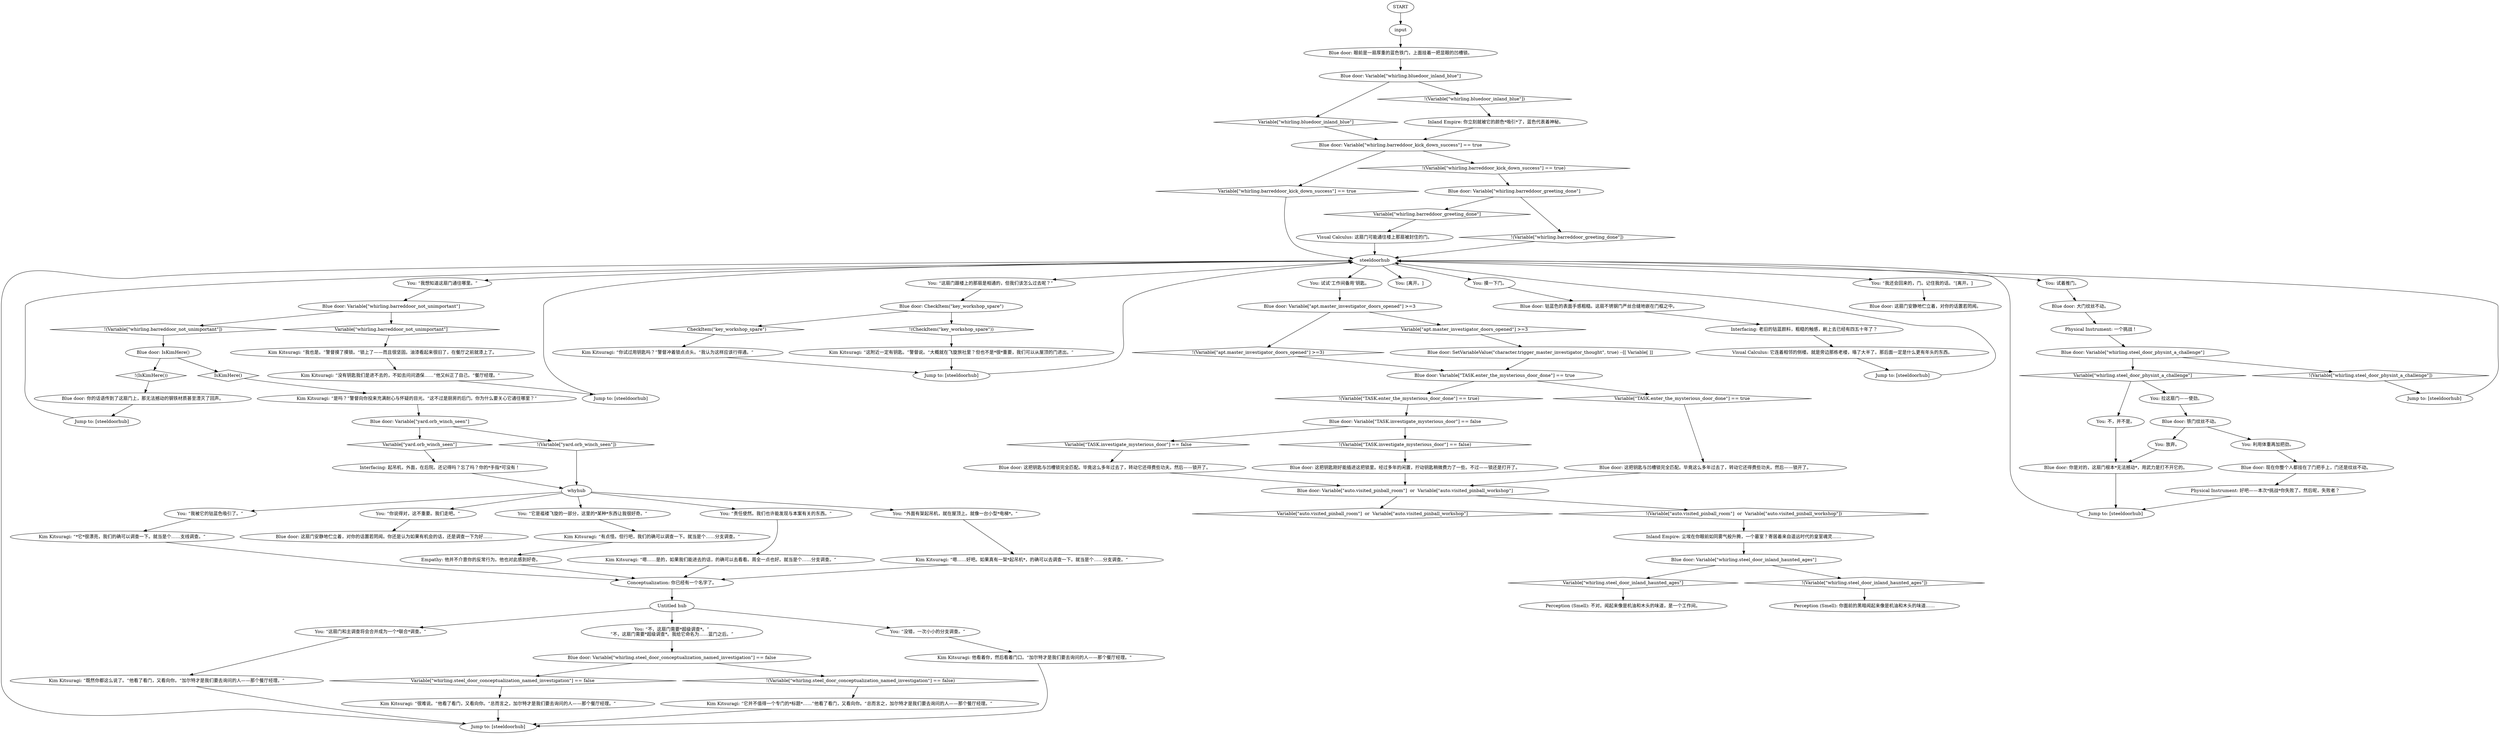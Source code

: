 # WHIRLING F1 / STEEL DOOR
# The steel door in the back of the kitchen. Leads to the storage area with the elevator.
# ==================================================
digraph G {
	  0 [label="START"];
	  1 [label="input"];
	  2 [label="Blue door: Variable[\"whirling.steel_door_inland_haunted_ages\"]"];
	  3 [label="Variable[\"whirling.steel_door_inland_haunted_ages\"]", shape=diamond];
	  4 [label="!(Variable[\"whirling.steel_door_inland_haunted_ages\"])", shape=diamond];
	  5 [label="Kim Kitsuragi: “这附近一定有钥匙。”警督说。“大概就在飞旋旅社里？但也不是*很*重要，我们可以从屋顶的门进出。”"];
	  6 [label="Blue door: 这扇门安静地伫立着，对你的话置若罔闻。你还是认为如果有机会的话，还是调查一下为好……"];
	  8 [label="You: “外面有架起吊机，就在屋顶上。就像一台小型*电梯*。”"];
	  9 [label="Jump to: [steeldoorhub]"];
	  10 [label="Perception (Smell): 不对。闻起来像是机油和木头的味道，是一个工作间。"];
	  11 [label="You: “这扇门跟楼上的那扇是相通的，但我们该怎么过去呢？”"];
	  12 [label="Blue door: Variable[\"whirling.bluedoor_inland_blue\"]"];
	  13 [label="Variable[\"whirling.bluedoor_inland_blue\"]", shape=diamond];
	  14 [label="!(Variable[\"whirling.bluedoor_inland_blue\"])", shape=diamond];
	  15 [label="Blue door: Variable[\"whirling.steel_door_physint_a_challenge\"]"];
	  16 [label="Variable[\"whirling.steel_door_physint_a_challenge\"]", shape=diamond];
	  17 [label="!(Variable[\"whirling.steel_door_physint_a_challenge\"])", shape=diamond];
	  18 [label="Blue door: 铁门纹丝不动。"];
	  19 [label="Kim Kitsuragi: “我也是。”警督摸了摸锁。“锁上了——而且很坚固。油漆看起来很旧了，在餐厅之前就漆上了。"];
	  20 [label="You: 不，并不是。"];
	  21 [label="You: “这扇门和主调查将会合并成为一个*联合*调查。”"];
	  22 [label="Blue door: Variable[\"TASK.enter_the_mysterious_door_done\"] == true"];
	  23 [label="Variable[\"TASK.enter_the_mysterious_door_done\"] == true", shape=diamond];
	  24 [label="!(Variable[\"TASK.enter_the_mysterious_door_done\"] == true)", shape=diamond];
	  25 [label="You: 试试‘工作间备用’钥匙。"];
	  26 [label="Interfacing: 起吊机，外面，在后院。还记得吗？忘了吗？你的*手指*可没有！"];
	  27 [label="Kim Kitsuragi: “它并不值得一个专门的*标题*……”他看了看门，又看向你。“总而言之，加尔特才是我们要去询问的人——那个餐厅经理。”"];
	  28 [label="Jump to: [steeldoorhub]"];
	  29 [label="Blue door: Variable[\"auto.visited_pinball_room\"]  or  Variable[\"auto.visited_pinball_workshop\"]"];
	  30 [label="Variable[\"auto.visited_pinball_room\"]  or  Variable[\"auto.visited_pinball_workshop\"]", shape=diamond];
	  31 [label="!(Variable[\"auto.visited_pinball_room\"]  or  Variable[\"auto.visited_pinball_workshop\"])", shape=diamond];
	  32 [label="Kim Kitsuragi: “很难说。”他看了看门，又看向你。“总而言之，加尔特才是我们要去询问的人——那个餐厅经理。”"];
	  33 [label="Perception (Smell): 你面前的黑暗闻起来像是机油和木头的味道……"];
	  34 [label="Blue door: Variable[\"apt.master_investigator_doors_opened\"] >=3"];
	  35 [label="Variable[\"apt.master_investigator_doors_opened\"] >=3", shape=diamond];
	  36 [label="!(Variable[\"apt.master_investigator_doors_opened\"] >=3)", shape=diamond];
	  37 [label="Empathy: 他并不介意你的反常行为。他也对此感到好奇。"];
	  38 [label="You: “不，这扇门需要*超级调查*。”\n“不，这扇门需要*超级调查*。我给它命名为……蓝门之后。”"];
	  39 [label="Kim Kitsuragi: “嗯……是的，如果我们能进去的话，的确可以去看看。周全一点也好。就当是个……分支调查。”"];
	  40 [label="You: [离开。]"];
	  41 [label="Blue door: 你的话语传到了这扇门上，那无法撼动的钢铁材质甚至湮灭了回声。"];
	  42 [label="Blue door: 这把钥匙刚好能插进这把锁里。经过多年的闲置，拧动钥匙稍微费力了一些。不过——锁还是打开了。"];
	  43 [label="You: 拉这扇门——使劲。"];
	  44 [label="You: 利用体重再加把劲。"];
	  45 [label="Physical Instrument: 一个挑战！"];
	  46 [label="Blue door: Variable[\"whirling.barreddoor_kick_down_success\"] == true"];
	  47 [label="Variable[\"whirling.barreddoor_kick_down_success\"] == true", shape=diamond];
	  48 [label="!(Variable[\"whirling.barreddoor_kick_down_success\"] == true)", shape=diamond];
	  49 [label="Blue door: CheckItem(\"key_workshop_spare\")"];
	  50 [label="CheckItem(\"key_workshop_spare\")", shape=diamond];
	  51 [label="!(CheckItem(\"key_workshop_spare\"))", shape=diamond];
	  52 [label="Blue door: 这把钥匙与凹槽锁完全匹配。毕竟这么多年过去了，转动它还得费些功夫。然后——锁开了。"];
	  53 [label="You: 摸一下门。"];
	  54 [label="Kim Kitsuragi: “是吗？”警督向你投来充满耐心与怀疑的目光。“这不过是厨房的后门。你为什么要关心它通往哪里？”"];
	  55 [label="You: “没错，一次小小的分支调查。”"];
	  56 [label="steeldoorhub"];
	  57 [label="You: “我想知道这扇门通往哪里。”"];
	  58 [label="You: “责任使然。我们也许能发现与本案有关的东西。”"];
	  59 [label="Jump to: [steeldoorhub]"];
	  60 [label="Kim Kitsuragi: “有点怪。但行吧，我们的确可以调查一下。就当是个……分支调查。”"];
	  61 [label="You: “你说得对，这不重要。我们走吧。”"];
	  62 [label="Blue door: 这扇门安静地伫立着，对你的话置若罔闻。"];
	  63 [label="Jump to: [steeldoorhub]"];
	  64 [label="Visual Calculus: 这扇门可能通往楼上那扇被封住的门。"];
	  65 [label="Blue door: 大门纹丝不动。"];
	  66 [label="Jump to: [steeldoorhub]"];
	  67 [label="Blue door: 钴蓝色的表面手感粗糙。这扇不锈钢门严丝合缝地嵌在门框之中。"];
	  68 [label="You: 放弃。"];
	  69 [label="Kim Kitsuragi: 他看着你，然后看着门口。“加尔特才是我们要去询问的人——那个餐厅经理。”"];
	  70 [label="Kim Kitsuragi: “既然你都这么说了。”他看了看门，又看向你。“加尔特才是我们要去询问的人——那个餐厅经理。”"];
	  71 [label="Blue door: 现在你整个人都挂在了门把手上，门还是纹丝不动。"];
	  72 [label="You: “我被它的钴蓝色吸引了。”"];
	  73 [label="Kim Kitsuragi: “嗯……好吧。如果真有一架*起吊机*，的确可以去调查一下。就当是个……分支调查。”"];
	  74 [label="Kim Kitsuragi: “*它*很漂亮，我们的确可以调查一下。就当是个……支线调查。”"];
	  75 [label="Conceptualization: 你已经有一个名字了。"];
	  76 [label="Jump to: [steeldoorhub]"];
	  77 [label="Untitled hub"];
	  78 [label="You: “我还会回来的，门。记住我的话。”[离开。]"];
	  79 [label="Blue door: 这把钥匙与凹槽锁完全匹配。毕竟这么多年过去了，转动它还得费些功夫。然后——锁开了。"];
	  80 [label="Inland Empire: 你立刻就被它的颜色*吸引*了，蓝色代表着神秘。"];
	  81 [label="You: 试着推门。"];
	  82 [label="Blue door: Variable[\"whirling.barreddoor_greeting_done\"]"];
	  83 [label="Variable[\"whirling.barreddoor_greeting_done\"]", shape=diamond];
	  84 [label="!(Variable[\"whirling.barreddoor_greeting_done\"])", shape=diamond];
	  85 [label="Visual Calculus: 它连着相邻的侧楼。就是旁边那栋老楼，塌了大半了。那后面一定是什么更有年头的东西。"];
	  86 [label="Jump to: [steeldoorhub]"];
	  87 [label="Blue door: Variable[\"whirling.steel_door_conceptualization_named_investigation\"] == false"];
	  88 [label="Variable[\"whirling.steel_door_conceptualization_named_investigation\"] == false", shape=diamond];
	  89 [label="!(Variable[\"whirling.steel_door_conceptualization_named_investigation\"] == false)", shape=diamond];
	  90 [label="Blue door: 眼前是一扇厚重的蓝色铁门，上面挂着一把显眼的凹槽锁。"];
	  91 [label="Blue door: SetVariableValue(\"character.trigger_master_investigator_thought\", true) --[[ Variable[ ]]"];
	  92 [label="Interfacing: 老旧的钴蓝颜料，粗糙的触感，刷上去已经有四五十年了？"];
	  93 [label="Kim Kitsuragi: “没有钥匙我们是进不去的，不如去问问酒保……”他又纠正了自己。“餐厅经理。”"];
	  94 [label="Blue door: Variable[\"TASK.investigate_mysterious_door\"] == false"];
	  95 [label="Variable[\"TASK.investigate_mysterious_door\"] == false", shape=diamond];
	  96 [label="!(Variable[\"TASK.investigate_mysterious_door\"] == false)", shape=diamond];
	  97 [label="Physical Instrument: 好吧——本次*挑战*你失败了。然后呢，失败者？"];
	  98 [label="Blue door: Variable[\"whirling.barreddoor_not_unimportant\"]"];
	  99 [label="Variable[\"whirling.barreddoor_not_unimportant\"]", shape=diamond];
	  100 [label="!(Variable[\"whirling.barreddoor_not_unimportant\"])", shape=diamond];
	  101 [label="Inland Empire: 尘埃在你眼前如同雾气般升腾，一个墓室？寄居着来自遥远时代的皇室魂灵……"];
	  102 [label="Blue door: 你是对的，这扇门根本*无法撼动*，用武力是打不开它的。"];
	  103 [label="Blue door: IsKimHere()"];
	  104 [label="IsKimHere()", shape=diamond];
	  105 [label="!(IsKimHere())", shape=diamond];
	  106 [label="whyhub"];
	  107 [label="You: “它是褴褛飞旋的一部分，这里的*某种*东西让我很好奇。”"];
	  108 [label="Blue door: Variable[\"yard.orb_winch_seen\"]"];
	  109 [label="Variable[\"yard.orb_winch_seen\"]", shape=diamond];
	  110 [label="!(Variable[\"yard.orb_winch_seen\"])", shape=diamond];
	  111 [label="Kim Kitsuragi: “你试过用钥匙吗？”警督冲着锁点点头。“我认为这样应该行得通。”"];
	  0 -> 1
	  1 -> 90
	  2 -> 3
	  2 -> 4
	  3 -> 10
	  4 -> 33
	  5 -> 28
	  8 -> 73
	  9 -> 56
	  11 -> 49
	  12 -> 13
	  12 -> 14
	  13 -> 46
	  14 -> 80
	  15 -> 16
	  15 -> 17
	  16 -> 43
	  16 -> 20
	  17 -> 59
	  18 -> 44
	  18 -> 68
	  19 -> 93
	  20 -> 102
	  21 -> 70
	  22 -> 24
	  22 -> 23
	  23 -> 79
	  24 -> 94
	  25 -> 34
	  26 -> 106
	  27 -> 9
	  28 -> 56
	  29 -> 30
	  29 -> 31
	  31 -> 101
	  32 -> 9
	  34 -> 35
	  34 -> 36
	  35 -> 91
	  36 -> 22
	  37 -> 75
	  38 -> 87
	  39 -> 75
	  41 -> 66
	  42 -> 29
	  43 -> 18
	  44 -> 71
	  45 -> 15
	  46 -> 48
	  46 -> 47
	  47 -> 56
	  48 -> 82
	  49 -> 50
	  49 -> 51
	  50 -> 111
	  51 -> 5
	  52 -> 29
	  53 -> 67
	  54 -> 108
	  55 -> 69
	  56 -> 40
	  56 -> 11
	  56 -> 78
	  56 -> 81
	  56 -> 53
	  56 -> 25
	  56 -> 57
	  57 -> 98
	  58 -> 39
	  59 -> 56
	  60 -> 37
	  61 -> 6
	  63 -> 56
	  64 -> 56
	  65 -> 45
	  66 -> 56
	  67 -> 92
	  68 -> 102
	  69 -> 9
	  70 -> 9
	  71 -> 97
	  72 -> 74
	  73 -> 75
	  74 -> 75
	  75 -> 77
	  76 -> 56
	  77 -> 21
	  77 -> 38
	  77 -> 55
	  78 -> 62
	  79 -> 29
	  80 -> 46
	  81 -> 65
	  82 -> 83
	  82 -> 84
	  83 -> 64
	  84 -> 56
	  85 -> 86
	  86 -> 56
	  87 -> 88
	  87 -> 89
	  88 -> 32
	  89 -> 27
	  90 -> 12
	  91 -> 22
	  92 -> 85
	  93 -> 76
	  94 -> 96
	  94 -> 95
	  95 -> 52
	  96 -> 42
	  97 -> 63
	  98 -> 99
	  98 -> 100
	  99 -> 19
	  100 -> 103
	  101 -> 2
	  102 -> 63
	  103 -> 104
	  103 -> 105
	  104 -> 54
	  105 -> 41
	  106 -> 8
	  106 -> 72
	  106 -> 107
	  106 -> 58
	  106 -> 61
	  107 -> 60
	  108 -> 109
	  108 -> 110
	  109 -> 26
	  110 -> 106
	  111 -> 28
}

